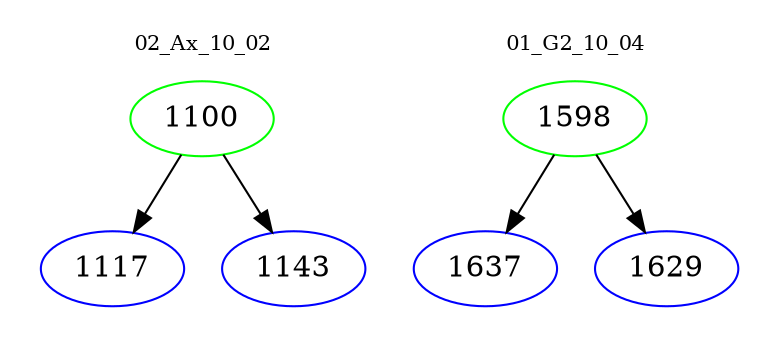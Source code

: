 digraph{
subgraph cluster_0 {
color = white
label = "02_Ax_10_02";
fontsize=10;
T0_1100 [label="1100", color="green"]
T0_1100 -> T0_1117 [color="black"]
T0_1117 [label="1117", color="blue"]
T0_1100 -> T0_1143 [color="black"]
T0_1143 [label="1143", color="blue"]
}
subgraph cluster_1 {
color = white
label = "01_G2_10_04";
fontsize=10;
T1_1598 [label="1598", color="green"]
T1_1598 -> T1_1637 [color="black"]
T1_1637 [label="1637", color="blue"]
T1_1598 -> T1_1629 [color="black"]
T1_1629 [label="1629", color="blue"]
}
}

